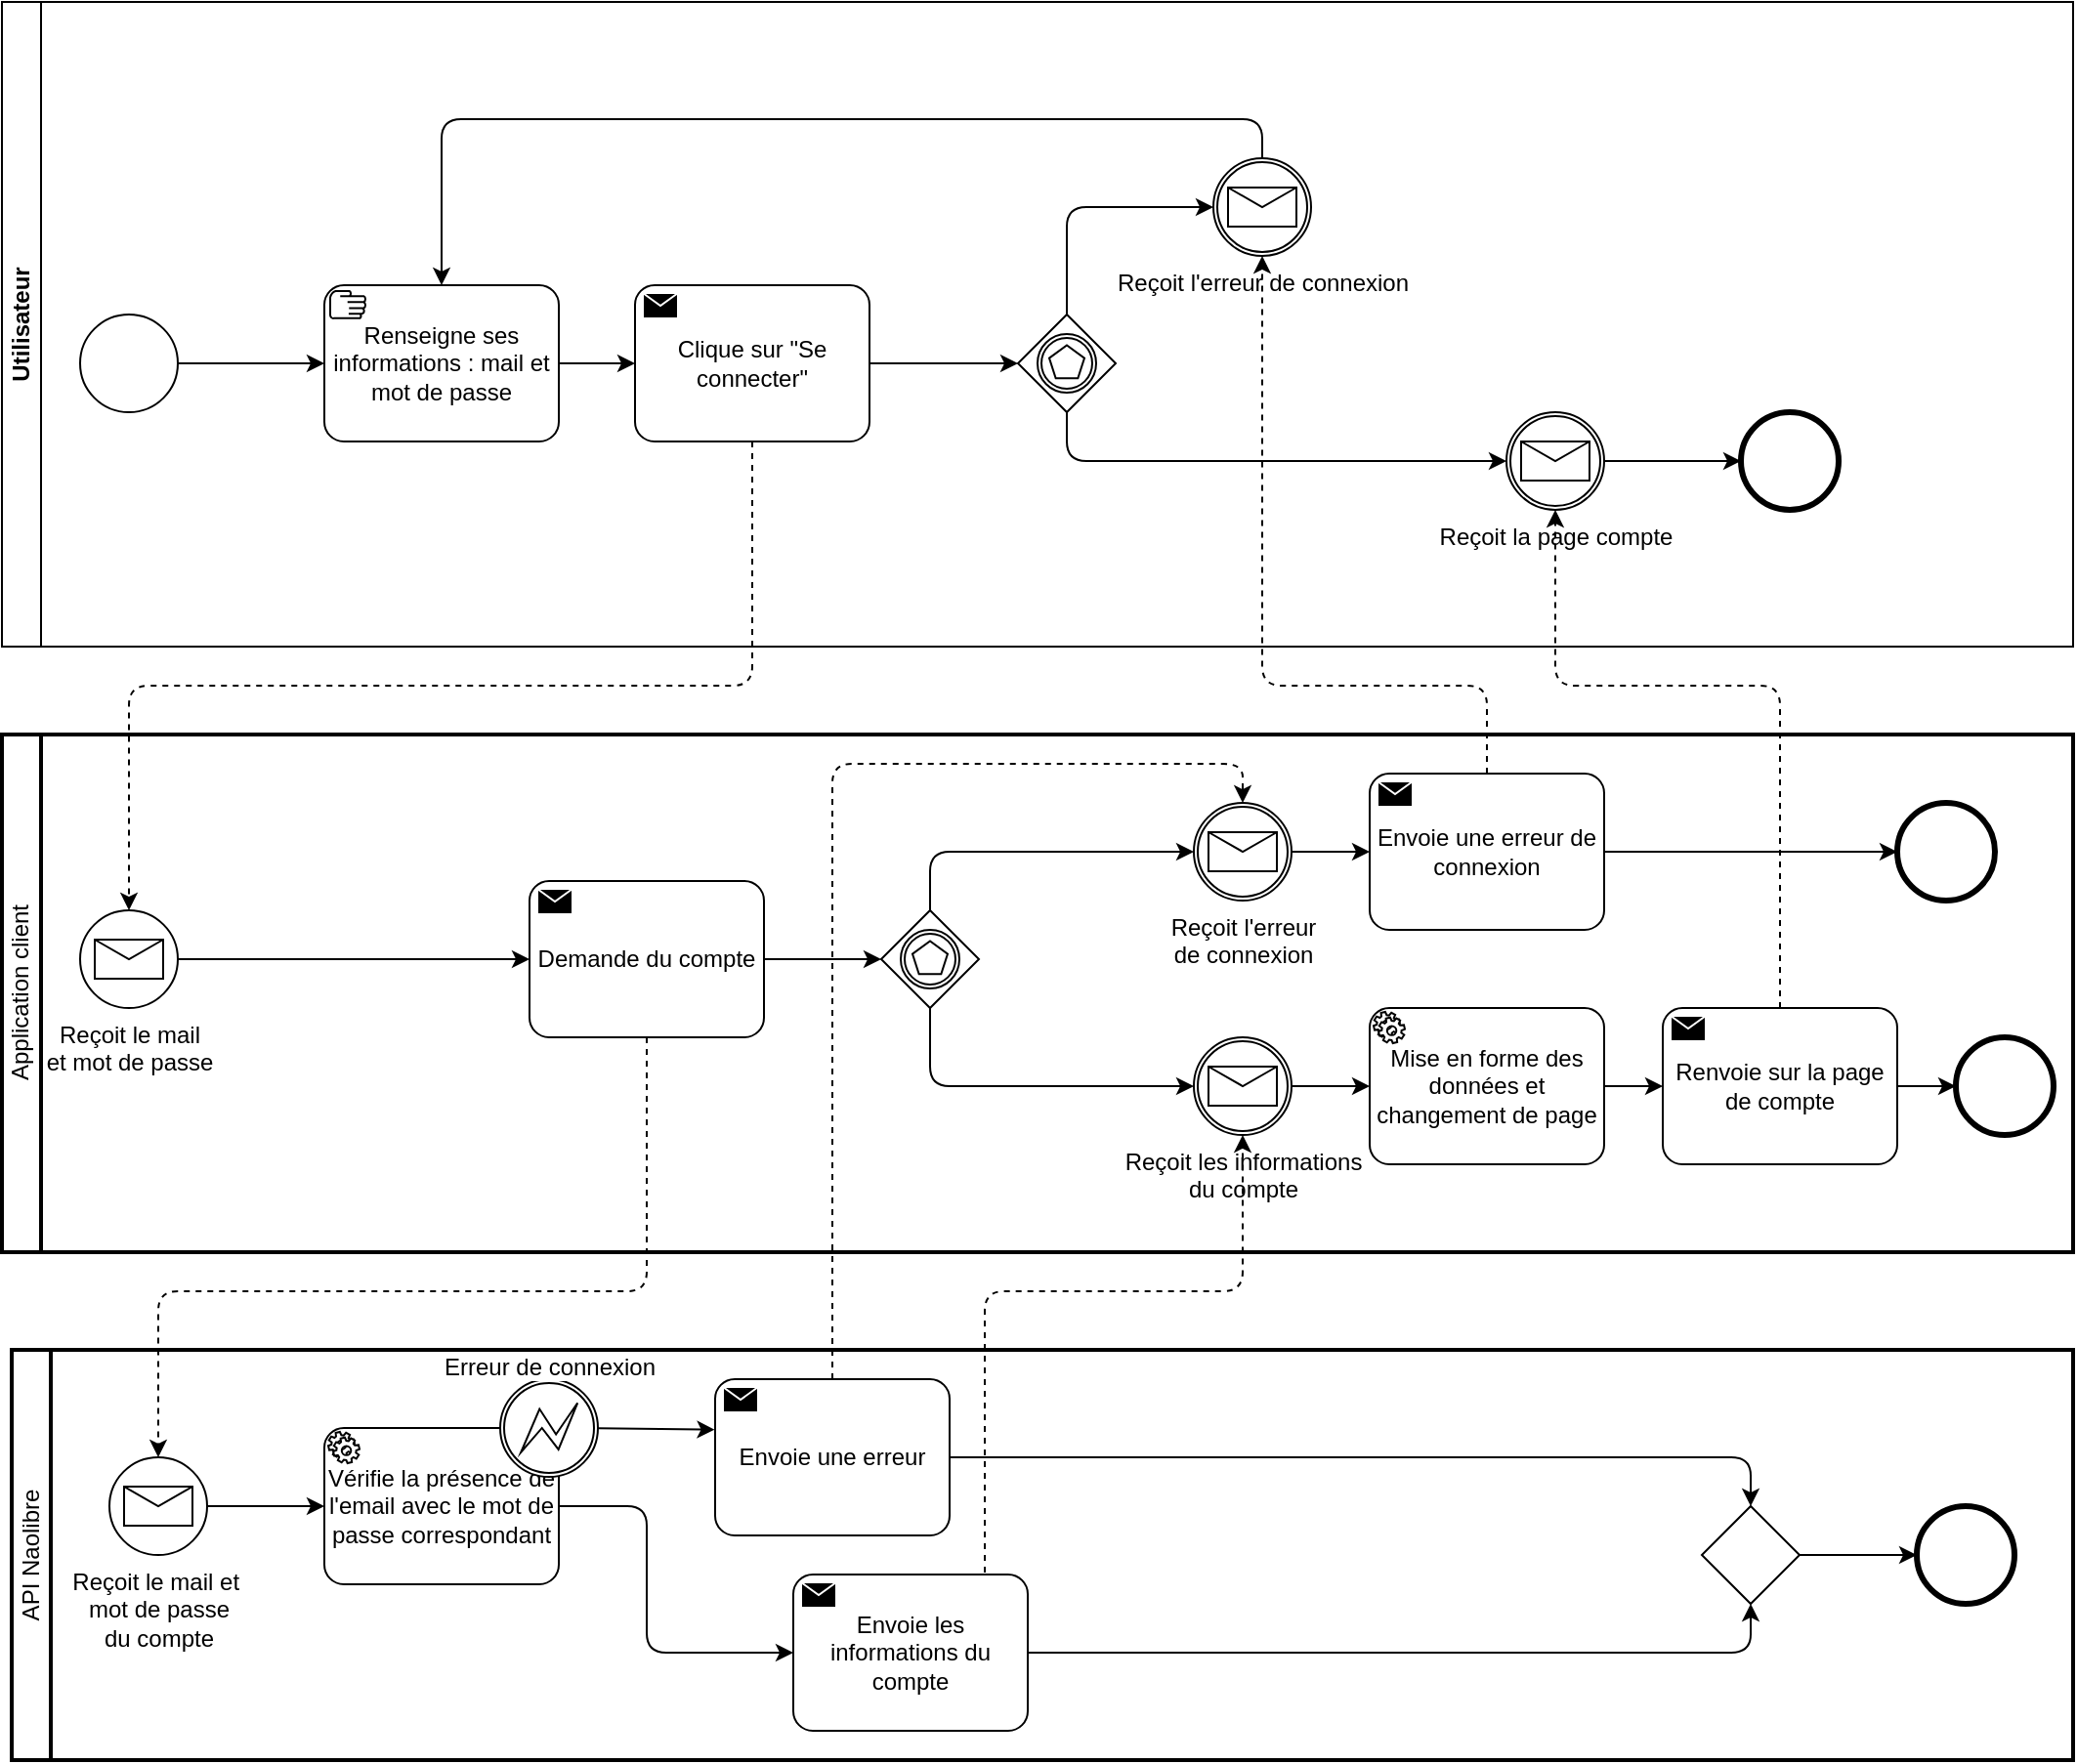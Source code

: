 <mxfile>
    <diagram name="Page-1" id="GM7C_vHVInvrcvmGLWA7">
        <mxGraphModel dx="2221" dy="2137" grid="1" gridSize="10" guides="1" tooltips="1" connect="1" arrows="1" fold="1" page="1" pageScale="1" pageWidth="827" pageHeight="1169" math="0" shadow="0">
            <root>
                <mxCell id="0"/>
                <mxCell id="1" parent="0"/>
                <mxCell id="RYgiZswWqTKI0d0rBJ_1-2" value="Utilisateur" style="swimlane;startSize=20;horizontal=0;html=1;whiteSpace=wrap;" parent="1" vertex="1">
                    <mxGeometry x="20" y="-30" width="1060" height="330" as="geometry"/>
                </mxCell>
                <mxCell id="RYgiZswWqTKI0d0rBJ_1-1" value="" style="points=[[0.145,0.145,0],[0.5,0,0],[0.855,0.145,0],[1,0.5,0],[0.855,0.855,0],[0.5,1,0],[0.145,0.855,0],[0,0.5,0]];shape=mxgraph.bpmn.event;html=1;verticalLabelPosition=bottom;labelBackgroundColor=#ffffff;verticalAlign=top;align=center;perimeter=ellipsePerimeter;outlineConnect=0;aspect=fixed;outline=standard;symbol=general;" parent="RYgiZswWqTKI0d0rBJ_1-2" vertex="1">
                    <mxGeometry x="40" y="160" width="50" height="50" as="geometry"/>
                </mxCell>
                <mxCell id="RYgiZswWqTKI0d0rBJ_1-13" value="Clique sur &quot;Se connecter&quot;" style="points=[[0.25,0,0],[0.5,0,0],[0.75,0,0],[1,0.25,0],[1,0.5,0],[1,0.75,0],[0.75,1,0],[0.5,1,0],[0.25,1,0],[0,0.75,0],[0,0.5,0],[0,0.25,0]];shape=mxgraph.bpmn.task;whiteSpace=wrap;rectStyle=rounded;size=10;html=1;container=1;expand=0;collapsible=0;taskMarker=send;" parent="RYgiZswWqTKI0d0rBJ_1-2" vertex="1">
                    <mxGeometry x="324" y="145" width="120" height="80" as="geometry"/>
                </mxCell>
                <mxCell id="osszu8AtkkXb-gIpXjJb-6" value="Reçoit la page compte" style="points=[[0.145,0.145,0],[0.5,0,0],[0.855,0.145,0],[1,0.5,0],[0.855,0.855,0],[0.5,1,0],[0.145,0.855,0],[0,0.5,0]];shape=mxgraph.bpmn.event;html=1;verticalLabelPosition=bottom;labelBackgroundColor=#ffffff;verticalAlign=top;align=center;perimeter=ellipsePerimeter;outlineConnect=0;aspect=fixed;outline=catching;symbol=message;" parent="RYgiZswWqTKI0d0rBJ_1-2" vertex="1">
                    <mxGeometry x="770" y="210" width="50" height="50" as="geometry"/>
                </mxCell>
                <mxCell id="osszu8AtkkXb-gIpXjJb-7" value="" style="points=[[0.145,0.145,0],[0.5,0,0],[0.855,0.145,0],[1,0.5,0],[0.855,0.855,0],[0.5,1,0],[0.145,0.855,0],[0,0.5,0]];shape=mxgraph.bpmn.event;html=1;verticalLabelPosition=bottom;labelBackgroundColor=#ffffff;verticalAlign=top;align=center;perimeter=ellipsePerimeter;outlineConnect=0;aspect=fixed;outline=end;symbol=terminate2;" parent="RYgiZswWqTKI0d0rBJ_1-2" vertex="1">
                    <mxGeometry x="890" y="210" width="50" height="50" as="geometry"/>
                </mxCell>
                <mxCell id="osszu8AtkkXb-gIpXjJb-11" style="edgeStyle=orthogonalEdgeStyle;rounded=0;orthogonalLoop=1;jettySize=auto;html=1;entryX=0;entryY=0.5;entryDx=0;entryDy=0;entryPerimeter=0;" parent="RYgiZswWqTKI0d0rBJ_1-2" source="osszu8AtkkXb-gIpXjJb-60" target="RYgiZswWqTKI0d0rBJ_1-13" edge="1">
                    <mxGeometry relative="1" as="geometry">
                        <mxPoint x="280" y="185" as="sourcePoint"/>
                    </mxGeometry>
                </mxCell>
                <mxCell id="osszu8AtkkXb-gIpXjJb-15" style="edgeStyle=orthogonalEdgeStyle;rounded=0;orthogonalLoop=1;jettySize=auto;html=1;entryX=0;entryY=0.5;entryDx=0;entryDy=0;entryPerimeter=0;" parent="RYgiZswWqTKI0d0rBJ_1-2" source="osszu8AtkkXb-gIpXjJb-6" target="osszu8AtkkXb-gIpXjJb-7" edge="1">
                    <mxGeometry relative="1" as="geometry"/>
                </mxCell>
                <mxCell id="7" style="edgeStyle=none;html=1;entryX=0;entryY=0.5;entryDx=0;entryDy=0;entryPerimeter=0;" edge="1" parent="RYgiZswWqTKI0d0rBJ_1-2" source="osszu8AtkkXb-gIpXjJb-39" target="osszu8AtkkXb-gIpXjJb-41">
                    <mxGeometry relative="1" as="geometry">
                        <Array as="points">
                            <mxPoint x="545" y="105"/>
                        </Array>
                    </mxGeometry>
                </mxCell>
                <mxCell id="8" style="edgeStyle=none;html=1;" edge="1" parent="RYgiZswWqTKI0d0rBJ_1-2" source="osszu8AtkkXb-gIpXjJb-39" target="osszu8AtkkXb-gIpXjJb-6">
                    <mxGeometry relative="1" as="geometry">
                        <Array as="points">
                            <mxPoint x="545" y="235"/>
                        </Array>
                    </mxGeometry>
                </mxCell>
                <mxCell id="osszu8AtkkXb-gIpXjJb-39" value="" style="points=[[0.25,0.25,0],[0.5,0,0],[0.75,0.25,0],[1,0.5,0],[0.75,0.75,0],[0.5,1,0],[0.25,0.75,0],[0,0.5,0]];shape=mxgraph.bpmn.gateway2;html=1;verticalLabelPosition=bottom;labelBackgroundColor=#ffffff;verticalAlign=top;align=center;perimeter=rhombusPerimeter;outlineConnect=0;outline=catching;symbol=multiple;" parent="RYgiZswWqTKI0d0rBJ_1-2" vertex="1">
                    <mxGeometry x="520" y="160" width="50" height="50" as="geometry"/>
                </mxCell>
                <mxCell id="6" style="edgeStyle=none;html=1;entryX=0.5;entryY=0;entryDx=0;entryDy=0;entryPerimeter=0;" edge="1" parent="RYgiZswWqTKI0d0rBJ_1-2" source="osszu8AtkkXb-gIpXjJb-41" target="osszu8AtkkXb-gIpXjJb-60">
                    <mxGeometry relative="1" as="geometry">
                        <Array as="points">
                            <mxPoint x="645" y="60"/>
                            <mxPoint x="225" y="60"/>
                        </Array>
                    </mxGeometry>
                </mxCell>
                <mxCell id="osszu8AtkkXb-gIpXjJb-41" value="Reçoit l'erreur de connexion" style="points=[[0.145,0.145,0],[0.5,0,0],[0.855,0.145,0],[1,0.5,0],[0.855,0.855,0],[0.5,1,0],[0.145,0.855,0],[0,0.5,0]];shape=mxgraph.bpmn.event;html=1;verticalLabelPosition=bottom;labelBackgroundColor=#ffffff;verticalAlign=top;align=center;perimeter=ellipsePerimeter;outlineConnect=0;aspect=fixed;outline=catching;symbol=message;" parent="RYgiZswWqTKI0d0rBJ_1-2" vertex="1">
                    <mxGeometry x="620" y="80" width="50" height="50" as="geometry"/>
                </mxCell>
                <mxCell id="osszu8AtkkXb-gIpXjJb-45" style="edgeStyle=orthogonalEdgeStyle;rounded=0;orthogonalLoop=1;jettySize=auto;html=1;entryX=0;entryY=0.5;entryDx=0;entryDy=0;entryPerimeter=0;" parent="RYgiZswWqTKI0d0rBJ_1-2" source="RYgiZswWqTKI0d0rBJ_1-13" target="osszu8AtkkXb-gIpXjJb-39" edge="1">
                    <mxGeometry relative="1" as="geometry"/>
                </mxCell>
                <mxCell id="osszu8AtkkXb-gIpXjJb-50" style="edgeStyle=orthogonalEdgeStyle;rounded=0;orthogonalLoop=1;jettySize=auto;html=1;" parent="RYgiZswWqTKI0d0rBJ_1-2" source="RYgiZswWqTKI0d0rBJ_1-1" target="osszu8AtkkXb-gIpXjJb-60" edge="1">
                    <mxGeometry relative="1" as="geometry">
                        <mxPoint x="160" y="185" as="targetPoint"/>
                    </mxGeometry>
                </mxCell>
                <mxCell id="osszu8AtkkXb-gIpXjJb-60" value="Renseigne ses informations : mail et mot de passe" style="points=[[0.25,0,0],[0.5,0,0],[0.75,0,0],[1,0.25,0],[1,0.5,0],[1,0.75,0],[0.75,1,0],[0.5,1,0],[0.25,1,0],[0,0.75,0],[0,0.5,0],[0,0.25,0]];shape=mxgraph.bpmn.task;whiteSpace=wrap;rectStyle=rounded;size=10;html=1;container=1;expand=0;collapsible=0;taskMarker=manual;" parent="RYgiZswWqTKI0d0rBJ_1-2" vertex="1">
                    <mxGeometry x="165" y="145" width="120" height="80" as="geometry"/>
                </mxCell>
                <mxCell id="RYgiZswWqTKI0d0rBJ_1-4" value="Application client" style="swimlane;html=1;startSize=20;fontStyle=0;collapsible=0;horizontal=0;swimlaneLine=1;swimlaneFillColor=none;strokeWidth=2;whiteSpace=wrap;fillColor=none;strokeColor=default;" parent="1" vertex="1">
                    <mxGeometry x="20" y="345" width="1060" height="265" as="geometry"/>
                </mxCell>
                <mxCell id="osszu8AtkkXb-gIpXjJb-59" style="edgeStyle=orthogonalEdgeStyle;rounded=0;orthogonalLoop=1;jettySize=auto;html=1;entryX=0;entryY=0.5;entryDx=0;entryDy=0;entryPerimeter=0;" parent="RYgiZswWqTKI0d0rBJ_1-4" source="RYgiZswWqTKI0d0rBJ_1-8" target="RYgiZswWqTKI0d0rBJ_1-14" edge="1">
                    <mxGeometry relative="1" as="geometry">
                        <mxPoint x="130" y="115" as="targetPoint"/>
                    </mxGeometry>
                </mxCell>
                <mxCell id="RYgiZswWqTKI0d0rBJ_1-8" value="Reçoit le mail&lt;br&gt;et mot de passe" style="points=[[0.145,0.145,0],[0.5,0,0],[0.855,0.145,0],[1,0.5,0],[0.855,0.855,0],[0.5,1,0],[0.145,0.855,0],[0,0.5,0]];shape=mxgraph.bpmn.event;html=1;verticalLabelPosition=bottom;labelBackgroundColor=#ffffff;verticalAlign=top;align=center;perimeter=ellipsePerimeter;outlineConnect=0;aspect=fixed;outline=standard;symbol=message;" parent="RYgiZswWqTKI0d0rBJ_1-4" vertex="1">
                    <mxGeometry x="40" y="90" width="50" height="50" as="geometry"/>
                </mxCell>
                <mxCell id="RYgiZswWqTKI0d0rBJ_1-14" value="Demande du compte" style="points=[[0.25,0,0],[0.5,0,0],[0.75,0,0],[1,0.25,0],[1,0.5,0],[1,0.75,0],[0.75,1,0],[0.5,1,0],[0.25,1,0],[0,0.75,0],[0,0.5,0],[0,0.25,0]];shape=mxgraph.bpmn.task;whiteSpace=wrap;rectStyle=rounded;size=10;html=1;container=1;expand=0;collapsible=0;taskMarker=send;" parent="RYgiZswWqTKI0d0rBJ_1-4" vertex="1">
                    <mxGeometry x="270" y="75" width="120" height="80" as="geometry"/>
                </mxCell>
                <mxCell id="osszu8AtkkXb-gIpXjJb-3" value="Reçoit les informations&lt;br&gt;du compte" style="points=[[0.145,0.145,0],[0.5,0,0],[0.855,0.145,0],[1,0.5,0],[0.855,0.855,0],[0.5,1,0],[0.145,0.855,0],[0,0.5,0]];shape=mxgraph.bpmn.event;html=1;verticalLabelPosition=bottom;labelBackgroundColor=#ffffff;verticalAlign=top;align=center;perimeter=ellipsePerimeter;outlineConnect=0;aspect=fixed;outline=catching;symbol=message;" parent="RYgiZswWqTKI0d0rBJ_1-4" vertex="1">
                    <mxGeometry x="610" y="155" width="50" height="50" as="geometry"/>
                </mxCell>
                <mxCell id="osszu8AtkkXb-gIpXjJb-4" value="Renvoie sur la page de compte" style="points=[[0.25,0,0],[0.5,0,0],[0.75,0,0],[1,0.25,0],[1,0.5,0],[1,0.75,0],[0.75,1,0],[0.5,1,0],[0.25,1,0],[0,0.75,0],[0,0.5,0],[0,0.25,0]];shape=mxgraph.bpmn.task;whiteSpace=wrap;rectStyle=rounded;size=10;html=1;container=1;expand=0;collapsible=0;taskMarker=send;" parent="RYgiZswWqTKI0d0rBJ_1-4" vertex="1">
                    <mxGeometry x="850" y="140" width="120" height="80" as="geometry"/>
                </mxCell>
                <mxCell id="9" style="edgeStyle=none;html=1;entryX=0;entryY=0.5;entryDx=0;entryDy=0;entryPerimeter=0;" edge="1" parent="RYgiZswWqTKI0d0rBJ_1-4" source="osszu8AtkkXb-gIpXjJb-23" target="osszu8AtkkXb-gIpXjJb-26">
                    <mxGeometry relative="1" as="geometry">
                        <Array as="points">
                            <mxPoint x="475" y="60"/>
                        </Array>
                    </mxGeometry>
                </mxCell>
                <mxCell id="10" style="edgeStyle=none;html=1;entryX=0;entryY=0.5;entryDx=0;entryDy=0;entryPerimeter=0;" edge="1" parent="RYgiZswWqTKI0d0rBJ_1-4" source="osszu8AtkkXb-gIpXjJb-23" target="osszu8AtkkXb-gIpXjJb-3">
                    <mxGeometry relative="1" as="geometry">
                        <Array as="points">
                            <mxPoint x="475" y="180"/>
                        </Array>
                    </mxGeometry>
                </mxCell>
                <mxCell id="osszu8AtkkXb-gIpXjJb-23" value="" style="points=[[0.25,0.25,0],[0.5,0,0],[0.75,0.25,0],[1,0.5,0],[0.75,0.75,0],[0.5,1,0],[0.25,0.75,0],[0,0.5,0]];shape=mxgraph.bpmn.gateway2;html=1;verticalLabelPosition=bottom;labelBackgroundColor=#ffffff;verticalAlign=top;align=center;perimeter=rhombusPerimeter;outlineConnect=0;outline=catching;symbol=multiple;" parent="RYgiZswWqTKI0d0rBJ_1-4" vertex="1">
                    <mxGeometry x="450" y="90" width="50" height="50" as="geometry"/>
                </mxCell>
                <mxCell id="osszu8AtkkXb-gIpXjJb-24" style="edgeStyle=orthogonalEdgeStyle;rounded=0;orthogonalLoop=1;jettySize=auto;html=1;entryX=0;entryY=0.5;entryDx=0;entryDy=0;entryPerimeter=0;" parent="RYgiZswWqTKI0d0rBJ_1-4" source="RYgiZswWqTKI0d0rBJ_1-14" target="osszu8AtkkXb-gIpXjJb-23" edge="1">
                    <mxGeometry relative="1" as="geometry"/>
                </mxCell>
                <mxCell id="osszu8AtkkXb-gIpXjJb-26" value="Reçoit l'erreur&lt;br&gt;de connexion" style="points=[[0.145,0.145,0],[0.5,0,0],[0.855,0.145,0],[1,0.5,0],[0.855,0.855,0],[0.5,1,0],[0.145,0.855,0],[0,0.5,0]];shape=mxgraph.bpmn.event;html=1;verticalLabelPosition=bottom;labelBackgroundColor=#ffffff;verticalAlign=top;align=center;perimeter=ellipsePerimeter;outlineConnect=0;aspect=fixed;outline=catching;symbol=message;" parent="RYgiZswWqTKI0d0rBJ_1-4" vertex="1">
                    <mxGeometry x="610" y="35" width="50" height="50" as="geometry"/>
                </mxCell>
                <mxCell id="osszu8AtkkXb-gIpXjJb-29" value="" style="points=[[0.145,0.145,0],[0.5,0,0],[0.855,0.145,0],[1,0.5,0],[0.855,0.855,0],[0.5,1,0],[0.145,0.855,0],[0,0.5,0]];shape=mxgraph.bpmn.event;html=1;verticalLabelPosition=bottom;labelBackgroundColor=#ffffff;verticalAlign=top;align=center;perimeter=ellipsePerimeter;outlineConnect=0;aspect=fixed;outline=end;symbol=terminate2;" parent="RYgiZswWqTKI0d0rBJ_1-4" vertex="1">
                    <mxGeometry x="970" y="35" width="50" height="50" as="geometry"/>
                </mxCell>
                <mxCell id="osszu8AtkkXb-gIpXjJb-31" value="" style="points=[[0.145,0.145,0],[0.5,0,0],[0.855,0.145,0],[1,0.5,0],[0.855,0.855,0],[0.5,1,0],[0.145,0.855,0],[0,0.5,0]];shape=mxgraph.bpmn.event;html=1;verticalLabelPosition=bottom;labelBackgroundColor=#ffffff;verticalAlign=top;align=center;perimeter=ellipsePerimeter;outlineConnect=0;aspect=fixed;outline=end;symbol=terminate2;" parent="RYgiZswWqTKI0d0rBJ_1-4" vertex="1">
                    <mxGeometry x="1000" y="155" width="50" height="50" as="geometry"/>
                </mxCell>
                <mxCell id="osszu8AtkkXb-gIpXjJb-32" style="edgeStyle=orthogonalEdgeStyle;rounded=0;orthogonalLoop=1;jettySize=auto;html=1;entryX=0;entryY=0.5;entryDx=0;entryDy=0;entryPerimeter=0;" parent="RYgiZswWqTKI0d0rBJ_1-4" source="osszu8AtkkXb-gIpXjJb-4" target="osszu8AtkkXb-gIpXjJb-31" edge="1">
                    <mxGeometry relative="1" as="geometry"/>
                </mxCell>
                <mxCell id="osszu8AtkkXb-gIpXjJb-35" value="Envoie une erreur de connexion" style="points=[[0.25,0,0],[0.5,0,0],[0.75,0,0],[1,0.25,0],[1,0.5,0],[1,0.75,0],[0.75,1,0],[0.5,1,0],[0.25,1,0],[0,0.75,0],[0,0.5,0],[0,0.25,0]];shape=mxgraph.bpmn.task;whiteSpace=wrap;rectStyle=rounded;size=10;html=1;container=1;expand=0;collapsible=0;taskMarker=send;" parent="RYgiZswWqTKI0d0rBJ_1-4" vertex="1">
                    <mxGeometry x="700" y="20" width="120" height="80" as="geometry"/>
                </mxCell>
                <mxCell id="osszu8AtkkXb-gIpXjJb-36" style="edgeStyle=orthogonalEdgeStyle;rounded=0;orthogonalLoop=1;jettySize=auto;html=1;entryX=0;entryY=0.5;entryDx=0;entryDy=0;entryPerimeter=0;" parent="RYgiZswWqTKI0d0rBJ_1-4" source="osszu8AtkkXb-gIpXjJb-26" target="osszu8AtkkXb-gIpXjJb-35" edge="1">
                    <mxGeometry relative="1" as="geometry"/>
                </mxCell>
                <mxCell id="osszu8AtkkXb-gIpXjJb-37" style="edgeStyle=orthogonalEdgeStyle;rounded=0;orthogonalLoop=1;jettySize=auto;html=1;entryX=0;entryY=0.5;entryDx=0;entryDy=0;entryPerimeter=0;" parent="RYgiZswWqTKI0d0rBJ_1-4" source="osszu8AtkkXb-gIpXjJb-35" target="osszu8AtkkXb-gIpXjJb-29" edge="1">
                    <mxGeometry relative="1" as="geometry"/>
                </mxCell>
                <mxCell id="osszu8AtkkXb-gIpXjJb-51" value="Mise en forme des données et changement de page" style="points=[[0.25,0,0],[0.5,0,0],[0.75,0,0],[1,0.25,0],[1,0.5,0],[1,0.75,0],[0.75,1,0],[0.5,1,0],[0.25,1,0],[0,0.75,0],[0,0.5,0],[0,0.25,0]];shape=mxgraph.bpmn.task;whiteSpace=wrap;rectStyle=rounded;size=10;html=1;container=1;expand=0;collapsible=0;taskMarker=service;" parent="RYgiZswWqTKI0d0rBJ_1-4" vertex="1">
                    <mxGeometry x="700" y="140" width="120" height="80" as="geometry"/>
                </mxCell>
                <mxCell id="osszu8AtkkXb-gIpXjJb-53" style="edgeStyle=orthogonalEdgeStyle;rounded=0;orthogonalLoop=1;jettySize=auto;html=1;entryX=0;entryY=0.5;entryDx=0;entryDy=0;entryPerimeter=0;" parent="RYgiZswWqTKI0d0rBJ_1-4" source="osszu8AtkkXb-gIpXjJb-3" target="osszu8AtkkXb-gIpXjJb-51" edge="1">
                    <mxGeometry relative="1" as="geometry"/>
                </mxCell>
                <mxCell id="osszu8AtkkXb-gIpXjJb-54" style="edgeStyle=orthogonalEdgeStyle;rounded=0;orthogonalLoop=1;jettySize=auto;html=1;entryX=0;entryY=0.5;entryDx=0;entryDy=0;entryPerimeter=0;" parent="RYgiZswWqTKI0d0rBJ_1-4" source="osszu8AtkkXb-gIpXjJb-51" target="osszu8AtkkXb-gIpXjJb-4" edge="1">
                    <mxGeometry relative="1" as="geometry"/>
                </mxCell>
                <mxCell id="RYgiZswWqTKI0d0rBJ_1-3" value="API Naolibre" style="swimlane;html=1;startSize=20;fontStyle=0;collapsible=0;horizontal=0;swimlaneLine=1;swimlaneFillColor=none;strokeWidth=2;whiteSpace=wrap;" parent="1" vertex="1">
                    <mxGeometry x="25" y="660" width="1055" height="210" as="geometry"/>
                </mxCell>
                <mxCell id="RYgiZswWqTKI0d0rBJ_1-15" value="Reçoit le mail et&amp;nbsp;&lt;br&gt;mot de passe&lt;br&gt;du compte" style="points=[[0.145,0.145,0],[0.5,0,0],[0.855,0.145,0],[1,0.5,0],[0.855,0.855,0],[0.5,1,0],[0.145,0.855,0],[0,0.5,0]];shape=mxgraph.bpmn.event;html=1;verticalLabelPosition=bottom;labelBackgroundColor=#ffffff;verticalAlign=top;align=center;perimeter=ellipsePerimeter;outlineConnect=0;aspect=fixed;outline=standard;symbol=message;" parent="RYgiZswWqTKI0d0rBJ_1-3" vertex="1">
                    <mxGeometry x="50" y="55" width="50" height="50" as="geometry"/>
                </mxCell>
                <mxCell id="12" style="edgeStyle=none;html=1;entryX=0;entryY=0.5;entryDx=0;entryDy=0;entryPerimeter=0;" edge="1" parent="RYgiZswWqTKI0d0rBJ_1-3" source="RYgiZswWqTKI0d0rBJ_1-16" target="osszu8AtkkXb-gIpXjJb-2">
                    <mxGeometry relative="1" as="geometry">
                        <Array as="points">
                            <mxPoint x="325" y="80"/>
                            <mxPoint x="325" y="155"/>
                        </Array>
                    </mxGeometry>
                </mxCell>
                <mxCell id="RYgiZswWqTKI0d0rBJ_1-16" value="Vérifie la présence de l'email avec le mot de passe correspondant" style="points=[[0.25,0,0],[0.5,0,0],[0.75,0,0],[1,0.25,0],[1,0.5,0],[1,0.75,0],[0.75,1,0],[0.5,1,0],[0.25,1,0],[0,0.75,0],[0,0.5,0],[0,0.25,0]];shape=mxgraph.bpmn.task;whiteSpace=wrap;rectStyle=rounded;size=10;html=1;container=1;expand=0;collapsible=0;taskMarker=service;" parent="RYgiZswWqTKI0d0rBJ_1-3" vertex="1">
                    <mxGeometry x="160" y="40" width="120" height="80" as="geometry"/>
                </mxCell>
                <mxCell id="5" style="edgeStyle=none;html=1;entryX=0.5;entryY=1;entryDx=0;entryDy=0;entryPerimeter=0;" parent="RYgiZswWqTKI0d0rBJ_1-3" source="osszu8AtkkXb-gIpXjJb-2" target="2" edge="1">
                    <mxGeometry relative="1" as="geometry">
                        <Array as="points">
                            <mxPoint x="890" y="155"/>
                        </Array>
                    </mxGeometry>
                </mxCell>
                <mxCell id="osszu8AtkkXb-gIpXjJb-2" value="Envoie les informations du compte" style="points=[[0.25,0,0],[0.5,0,0],[0.75,0,0],[1,0.25,0],[1,0.5,0],[1,0.75,0],[0.75,1,0],[0.5,1,0],[0.25,1,0],[0,0.75,0],[0,0.5,0],[0,0.25,0]];shape=mxgraph.bpmn.task;whiteSpace=wrap;rectStyle=rounded;size=10;html=1;container=1;expand=0;collapsible=0;taskMarker=send;" parent="RYgiZswWqTKI0d0rBJ_1-3" vertex="1">
                    <mxGeometry x="400" y="115" width="120" height="80" as="geometry"/>
                </mxCell>
                <mxCell id="osszu8AtkkXb-gIpXjJb-19" style="edgeStyle=orthogonalEdgeStyle;rounded=0;orthogonalLoop=1;jettySize=auto;html=1;entryX=0;entryY=0.5;entryDx=0;entryDy=0;entryPerimeter=0;" parent="RYgiZswWqTKI0d0rBJ_1-3" source="RYgiZswWqTKI0d0rBJ_1-15" target="RYgiZswWqTKI0d0rBJ_1-16" edge="1">
                    <mxGeometry relative="1" as="geometry"/>
                </mxCell>
                <mxCell id="osszu8AtkkXb-gIpXjJb-33" value="" style="points=[[0.145,0.145,0],[0.5,0,0],[0.855,0.145,0],[1,0.5,0],[0.855,0.855,0],[0.5,1,0],[0.145,0.855,0],[0,0.5,0]];shape=mxgraph.bpmn.event;html=1;verticalLabelPosition=bottom;labelBackgroundColor=#ffffff;verticalAlign=top;align=center;perimeter=ellipsePerimeter;outlineConnect=0;aspect=fixed;outline=end;symbol=terminate2;" parent="RYgiZswWqTKI0d0rBJ_1-3" vertex="1">
                    <mxGeometry x="975" y="80" width="50" height="50" as="geometry"/>
                </mxCell>
                <mxCell id="4" style="edgeStyle=none;html=1;entryX=0.5;entryY=0;entryDx=0;entryDy=0;entryPerimeter=0;" parent="RYgiZswWqTKI0d0rBJ_1-3" source="osszu8AtkkXb-gIpXjJb-55" target="2" edge="1">
                    <mxGeometry relative="1" as="geometry">
                        <Array as="points">
                            <mxPoint x="890" y="55"/>
                        </Array>
                    </mxGeometry>
                </mxCell>
                <mxCell id="osszu8AtkkXb-gIpXjJb-55" value="Envoie une erreur" style="points=[[0.25,0,0],[0.5,0,0],[0.75,0,0],[1,0.25,0],[1,0.5,0],[1,0.75,0],[0.75,1,0],[0.5,1,0],[0.25,1,0],[0,0.75,0],[0,0.5,0],[0,0.25,0]];shape=mxgraph.bpmn.task;whiteSpace=wrap;rectStyle=rounded;size=10;html=1;container=1;expand=0;collapsible=0;taskMarker=send;" parent="RYgiZswWqTKI0d0rBJ_1-3" vertex="1">
                    <mxGeometry x="360" y="15" width="120" height="80" as="geometry"/>
                </mxCell>
                <mxCell id="11" style="edgeStyle=none;html=1;entryX=-0.002;entryY=0.323;entryDx=0;entryDy=0;entryPerimeter=0;" edge="1" parent="RYgiZswWqTKI0d0rBJ_1-3" source="osszu8AtkkXb-gIpXjJb-1" target="osszu8AtkkXb-gIpXjJb-55">
                    <mxGeometry relative="1" as="geometry"/>
                </mxCell>
                <mxCell id="osszu8AtkkXb-gIpXjJb-1" value="Erreur de connexion" style="points=[[0.145,0.145,0],[0.5,0,0],[0.855,0.145,0],[1,0.5,0],[0.855,0.855,0],[0.5,1,0],[0.145,0.855,0],[0,0.5,0]];shape=mxgraph.bpmn.event;html=1;verticalLabelPosition=bottom;labelBackgroundColor=#ffffff;verticalAlign=top;align=center;perimeter=ellipsePerimeter;outlineConnect=0;aspect=fixed;outline=boundInt;symbol=error;spacingTop=-70;" parent="RYgiZswWqTKI0d0rBJ_1-3" vertex="1">
                    <mxGeometry x="250" y="15" width="50" height="50" as="geometry"/>
                </mxCell>
                <mxCell id="3" style="edgeStyle=none;html=1;" parent="RYgiZswWqTKI0d0rBJ_1-3" source="2" target="osszu8AtkkXb-gIpXjJb-33" edge="1">
                    <mxGeometry relative="1" as="geometry"/>
                </mxCell>
                <mxCell id="2" value="" style="points=[[0.25,0.25,0],[0.5,0,0],[0.75,0.25,0],[1,0.5,0],[0.75,0.75,0],[0.5,1,0],[0.25,0.75,0],[0,0.5,0]];shape=mxgraph.bpmn.gateway2;html=1;verticalLabelPosition=bottom;labelBackgroundColor=#ffffff;verticalAlign=top;align=center;perimeter=rhombusPerimeter;outlineConnect=0;outline=none;symbol=none;" parent="RYgiZswWqTKI0d0rBJ_1-3" vertex="1">
                    <mxGeometry x="865" y="80" width="50" height="50" as="geometry"/>
                </mxCell>
                <mxCell id="13" style="edgeStyle=none;html=1;entryX=0.5;entryY=0;entryDx=0;entryDy=0;entryPerimeter=0;dashed=1;" edge="1" parent="1" source="RYgiZswWqTKI0d0rBJ_1-14" target="RYgiZswWqTKI0d0rBJ_1-15">
                    <mxGeometry relative="1" as="geometry">
                        <Array as="points">
                            <mxPoint x="350" y="630"/>
                            <mxPoint x="100" y="630"/>
                        </Array>
                    </mxGeometry>
                </mxCell>
                <mxCell id="14" style="edgeStyle=none;html=1;entryX=0.5;entryY=0;entryDx=0;entryDy=0;entryPerimeter=0;dashed=1;" edge="1" parent="1" source="osszu8AtkkXb-gIpXjJb-55" target="osszu8AtkkXb-gIpXjJb-26">
                    <mxGeometry relative="1" as="geometry">
                        <Array as="points">
                            <mxPoint x="445" y="360"/>
                            <mxPoint x="655" y="360"/>
                        </Array>
                    </mxGeometry>
                </mxCell>
                <mxCell id="15" style="edgeStyle=none;html=1;entryX=0.5;entryY=1;entryDx=0;entryDy=0;entryPerimeter=0;dashed=1;exitX=0.817;exitY=-0.012;exitDx=0;exitDy=0;exitPerimeter=0;" edge="1" parent="1" source="osszu8AtkkXb-gIpXjJb-2" target="osszu8AtkkXb-gIpXjJb-3">
                    <mxGeometry relative="1" as="geometry">
                        <Array as="points">
                            <mxPoint x="523" y="630"/>
                            <mxPoint x="655" y="630"/>
                        </Array>
                    </mxGeometry>
                </mxCell>
                <mxCell id="16" style="edgeStyle=none;html=1;dashed=1;" edge="1" parent="1" source="osszu8AtkkXb-gIpXjJb-4" target="osszu8AtkkXb-gIpXjJb-6">
                    <mxGeometry relative="1" as="geometry">
                        <Array as="points">
                            <mxPoint x="930" y="320"/>
                            <mxPoint x="815" y="320"/>
                        </Array>
                    </mxGeometry>
                </mxCell>
                <mxCell id="17" style="edgeStyle=none;html=1;dashed=1;" edge="1" parent="1" source="osszu8AtkkXb-gIpXjJb-35" target="osszu8AtkkXb-gIpXjJb-41">
                    <mxGeometry relative="1" as="geometry">
                        <Array as="points">
                            <mxPoint x="780" y="320"/>
                            <mxPoint x="665" y="320"/>
                        </Array>
                    </mxGeometry>
                </mxCell>
                <mxCell id="18" style="edgeStyle=none;html=1;dashed=1;" edge="1" parent="1" source="RYgiZswWqTKI0d0rBJ_1-13" target="RYgiZswWqTKI0d0rBJ_1-8">
                    <mxGeometry relative="1" as="geometry">
                        <Array as="points">
                            <mxPoint x="404" y="320"/>
                            <mxPoint x="85" y="320"/>
                        </Array>
                    </mxGeometry>
                </mxCell>
            </root>
        </mxGraphModel>
    </diagram>
</mxfile>